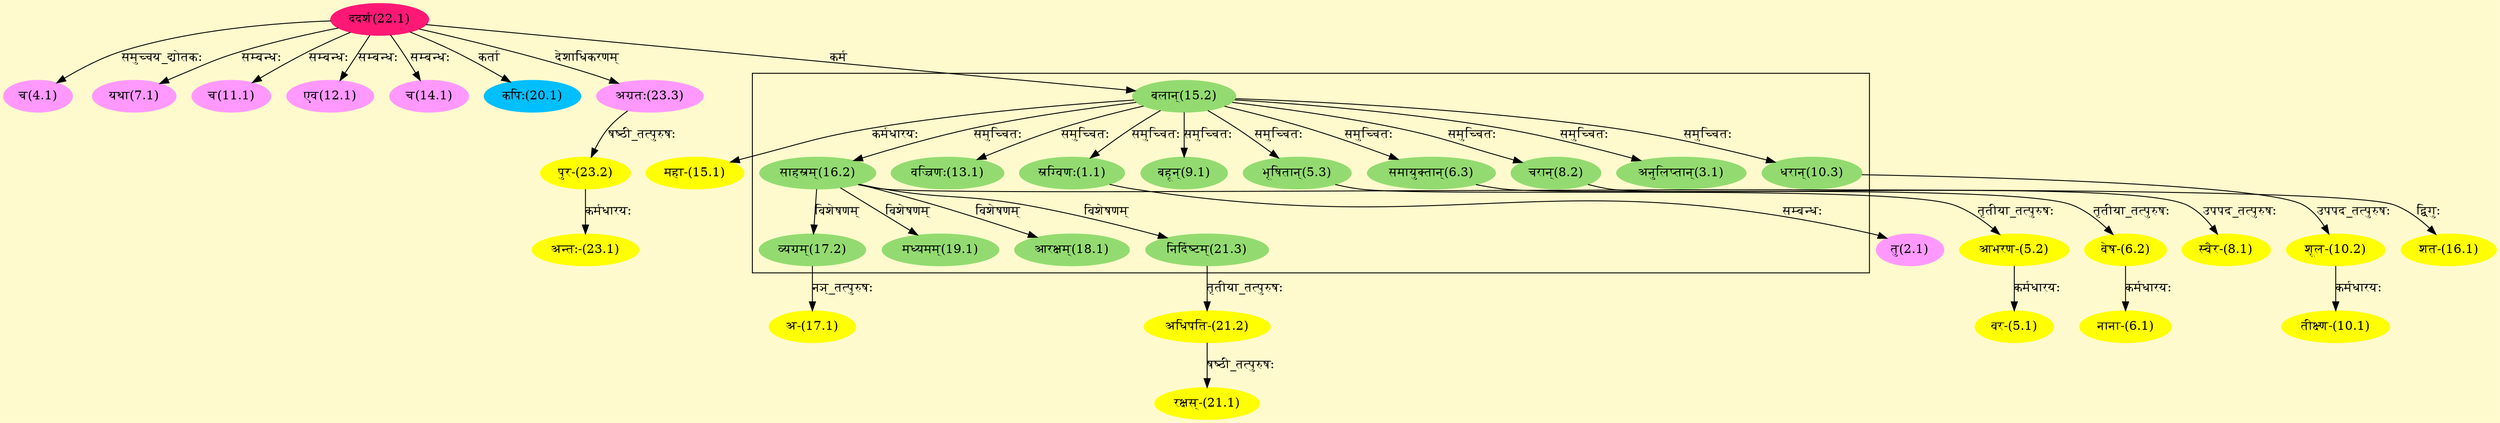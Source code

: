 digraph G{
rankdir=BT;
 compound=true;
 bgcolor="lemonchiffon1";

subgraph cluster_1{
Node1_1 [style=filled, color="#93DB70" label = "स्रग्विणः(1.1)"]
Node15_2 [style=filled, color="#93DB70" label = "बलान्(15.2)"]
Node3_1 [style=filled, color="#93DB70" label = "अनुलिप्तान्(3.1)"]
Node5_3 [style=filled, color="#93DB70" label = "भूषितान्(5.3)"]
Node6_3 [style=filled, color="#93DB70" label = "समायुक्तान्(6.3)"]
Node8_2 [style=filled, color="#93DB70" label = "चरान्(8.2)"]
Node9_1 [style=filled, color="#93DB70" label = "बहून्(9.1)"]
Node10_3 [style=filled, color="#93DB70" label = "धरान्(10.3)"]
Node13_1 [style=filled, color="#93DB70" label = "वज्रिणः(13.1)"]
Node16_2 [style=filled, color="#93DB70" label = "साहस्रम्(16.2)"]
Node17_2 [style=filled, color="#93DB70" label = "व्यग्रम्(17.2)"]
Node18_1 [style=filled, color="#93DB70" label = "आरक्षम्(18.1)"]
Node19_1 [style=filled, color="#93DB70" label = "मध्यमम्(19.1)"]
Node21_3 [style=filled, color="#93DB70" label = "निर्दिष्टम्(21.3)"]

}
Node2_1 [style=filled, color="#FF99FF" label = "तु(2.1)"]
Node1_1 [style=filled, color="#93DB70" label = "स्रग्विणः(1.1)"]
Node4_1 [style=filled, color="#FF99FF" label = "च(4.1)"]
Node22_1 [style=filled, color="#FF1975" label = "ददर्श(22.1)"]
Node5_1 [style=filled, color="#FFFF00" label = "वर-(5.1)"]
Node5_2 [style=filled, color="#FFFF00" label = "आभरण-(5.2)"]
Node5_3 [style=filled, color="#93DB70" label = "भूषितान्(5.3)"]
Node6_1 [style=filled, color="#FFFF00" label = "नाना-(6.1)"]
Node6_2 [style=filled, color="#FFFF00" label = "वेष-(6.2)"]
Node6_3 [style=filled, color="#93DB70" label = "समायुक्तान्(6.3)"]
Node7_1 [style=filled, color="#FF99FF" label = "यथा(7.1)"]
Node8_1 [style=filled, color="#FFFF00" label = "स्वैर-(8.1)"]
Node8_2 [style=filled, color="#93DB70" label = "चरान्(8.2)"]
Node10_1 [style=filled, color="#FFFF00" label = "तीक्ष्ण-(10.1)"]
Node10_2 [style=filled, color="#FFFF00" label = "शूल-(10.2)"]
Node10_3 [style=filled, color="#93DB70" label = "धरान्(10.3)"]
Node11_1 [style=filled, color="#FF99FF" label = "च(11.1)"]
Node12_1 [style=filled, color="#FF99FF" label = "एव(12.1)"]
Node14_1 [style=filled, color="#FF99FF" label = "च(14.1)"]
Node15_1 [style=filled, color="#FFFF00" label = "महा-(15.1)"]
Node15_2 [style=filled, color="#93DB70" label = "बलान्(15.2)"]
Node16_1 [style=filled, color="#FFFF00" label = "शत-(16.1)"]
Node16_2 [style=filled, color="#93DB70" label = "साहस्रम्(16.2)"]
Node17_1 [style=filled, color="#FFFF00" label = "अ-(17.1)"]
Node17_2 [style=filled, color="#93DB70" label = "व्यग्रम्(17.2)"]
Node20_1 [style=filled, color="#00BFFF" label = "कपिः(20.1)"]
Node21_1 [style=filled, color="#FFFF00" label = "रक्षस्-(21.1)"]
Node21_2 [style=filled, color="#FFFF00" label = "अधिपति-(21.2)"]
Node21_3 [style=filled, color="#93DB70" label = "निर्दिष्टम्(21.3)"]
Node [style=filled, color="" label = "()"]
Node23_1 [style=filled, color="#FFFF00" label = "अन्तः-(23.1)"]
Node23_2 [style=filled, color="#FFFF00" label = "पुर-(23.2)"]
Node23_3 [style=filled, color="#FF99FF" label = "अग्रतः(23.3)"]
/* Start of Relations section */

Node1_1 -> Node15_2 [  label="समुच्चितः"  dir="back" ]
Node2_1 -> Node1_1 [  label="सम्बन्धः"  dir="back" ]
Node3_1 -> Node15_2 [  label="समुच्चितः"  dir="back" ]
Node4_1 -> Node22_1 [  label="समुच्चय_द्योतकः"  dir="back" ]
Node5_1 -> Node5_2 [  label="कर्मधारयः"  dir="back" ]
Node5_2 -> Node5_3 [  label="तृतीया_तत्पुरुषः"  dir="back" ]
Node5_3 -> Node15_2 [  label="समुच्चितः"  dir="back" ]
Node6_1 -> Node6_2 [  label="कर्मधारयः"  dir="back" ]
Node6_2 -> Node6_3 [  label="तृतीया_तत्पुरुषः"  dir="back" ]
Node6_3 -> Node15_2 [  label="समुच्चितः"  dir="back" ]
Node7_1 -> Node22_1 [  label="सम्बन्धः"  dir="back" ]
Node8_1 -> Node8_2 [  label="उपपद_तत्पुरुषः"  dir="back" ]
Node8_2 -> Node15_2 [  label="समुच्चितः"  dir="back" ]
Node9_1 -> Node15_2 [  label="समुच्चितः"  dir="back" ]
Node10_1 -> Node10_2 [  label="कर्मधारयः"  dir="back" ]
Node10_2 -> Node10_3 [  label="उपपद_तत्पुरुषः"  dir="back" ]
Node10_3 -> Node15_2 [  label="समुच्चितः"  dir="back" ]
Node11_1 -> Node22_1 [  label="सम्बन्धः"  dir="back" ]
Node12_1 -> Node22_1 [  label="सम्बन्धः"  dir="back" ]
Node13_1 -> Node15_2 [  label="समुच्चितः"  dir="back" ]
Node14_1 -> Node22_1 [  label="सम्बन्धः"  dir="back" ]
Node15_1 -> Node15_2 [  label="कर्मधारयः"  dir="back" ]
Node15_2 -> Node22_1 [  label="कर्म"  dir="back" ]
Node16_1 -> Node16_2 [  label="द्विगुः"  dir="back" ]
Node16_2 -> Node15_2 [  label="समुच्चितः"  dir="back" ]
Node17_1 -> Node17_2 [  label="नञ्_तत्पुरुषः"  dir="back" ]
Node17_2 -> Node16_2 [  label="विशेषणम्"  dir="back" ]
Node18_1 -> Node16_2 [  label="विशेषणम्"  dir="back" ]
Node19_1 -> Node16_2 [  label="विशेषणम्"  dir="back" ]
Node20_1 -> Node22_1 [  label="कर्ता"  dir="back" ]
Node21_1 -> Node21_2 [  label="षष्ठी_तत्पुरुषः"  dir="back" ]
Node21_2 -> Node21_3 [  label="तृतीया_तत्पुरुषः"  dir="back" ]
Node21_3 -> Node16_2 [  label="विशेषणम्"  dir="back" ]
Node23_1 -> Node23_2 [  label="कर्मधारयः"  dir="back" ]
Node23_2 -> Node23_3 [  label="षष्ठी_तत्पुरुषः"  dir="back" ]
Node23_3 -> Node22_1 [  label="देशाधिकरणम्"  dir="back" ]
}
